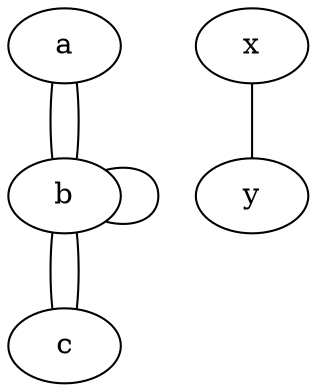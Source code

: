 graph test2 {
       a -- b -- c;
       a -- b -- b -- c;
       x -- y [w=1701411834604692317319223372036854775807.1,len=3];
}

